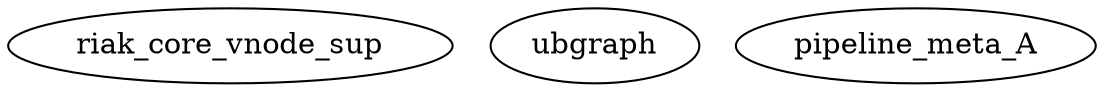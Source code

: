 





digraph {
   subgraph apps {
   }
   subgraph immortal {
      {rank=same;
         riak_core_vnode_sup}
   }
   subgraph mortal {
   }
   ubgraph pipeline_meta_A {
   }
   subgraph pipeline_A {
   }
}